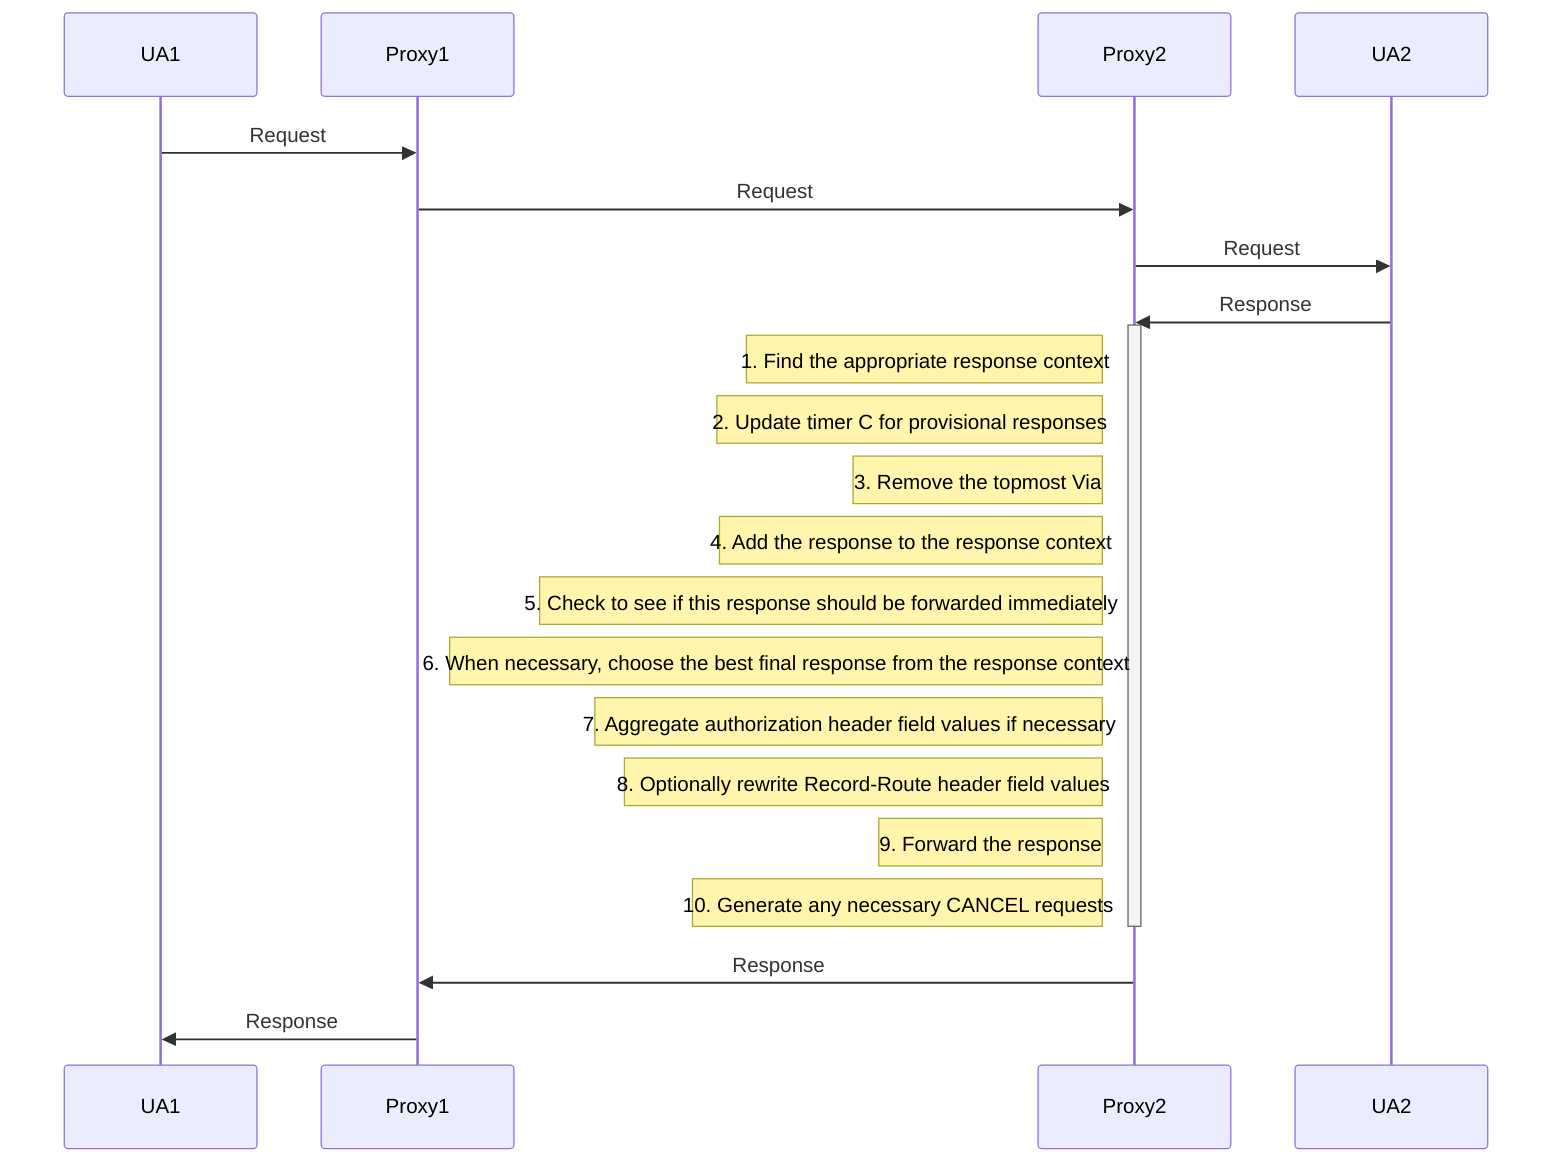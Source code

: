 %% Sequence diagram code
sequenceDiagram
    UA1 ->> Proxy1: Request
    Proxy1 ->> Proxy2: Request
    Proxy2 ->> UA2: Request
    UA2 ->> Proxy2: Response
    activate Proxy2
    Note left of Proxy2: 1. Find the appropriate response context
    Note left of Proxy2: 2. Update timer C for provisional responses
    Note left of Proxy2: 3. Remove the topmost Via
    Note left of Proxy2: 4. Add the response to the response context
    Note left of Proxy2: 5. Check to see if this response should be forwarded immediately
    Note left of Proxy2: 6. When necessary, choose the best final response from the response context
    Note left of Proxy2: 7. Aggregate authorization header field values if necessary
    Note left of Proxy2: 8. Optionally rewrite Record-Route header field values
    Note left of Proxy2: 9. Forward the response
    Note left of Proxy2: 10. Generate any necessary CANCEL requests
    deactivate Proxy2
    Proxy2 ->> Proxy1: Response
    Proxy1 ->> UA1: Response